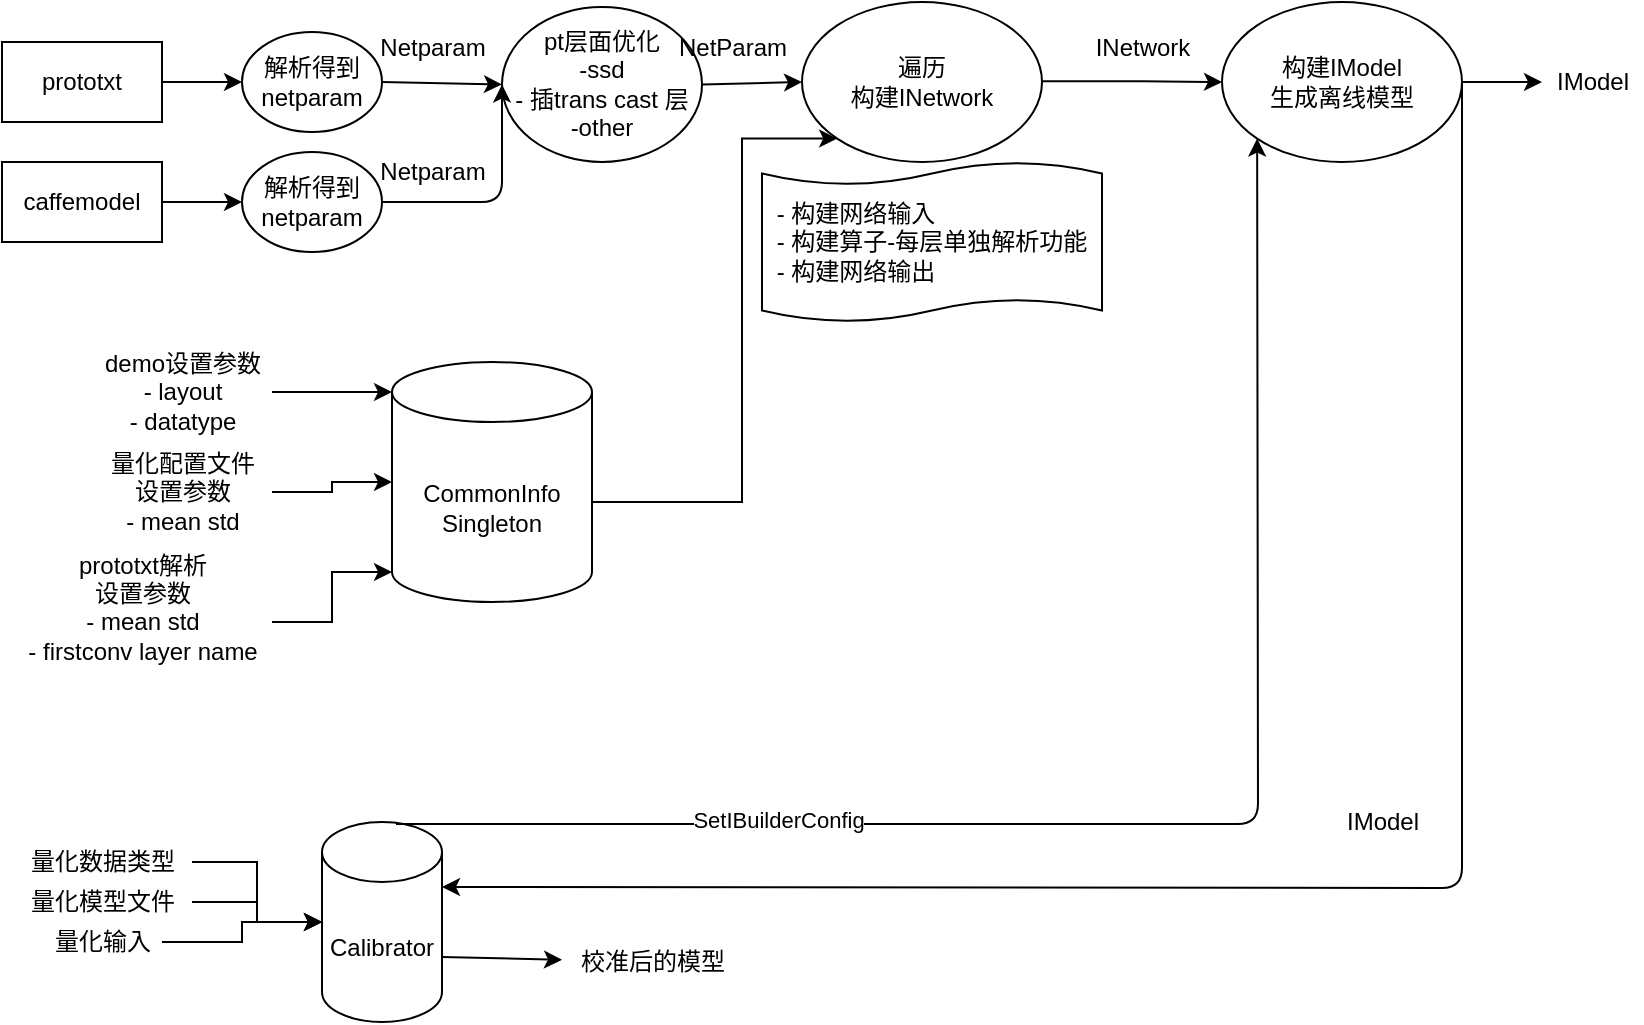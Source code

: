 <mxfile version="13.8.1" type="github">
  <diagram id="v_nvT8ZMRaaNZ1D_ayb4" name="Page-1">
    <mxGraphModel dx="1366" dy="738" grid="1" gridSize="10" guides="1" tooltips="1" connect="1" arrows="1" fold="1" page="1" pageScale="1" pageWidth="827" pageHeight="1169" math="0" shadow="0">
      <root>
        <mxCell id="0" />
        <mxCell id="1" parent="0" />
        <mxCell id="O-ZwVIryo0NKM8jk4yb6-1" value="prototxt" style="rounded=0;whiteSpace=wrap;html=1;" parent="1" vertex="1">
          <mxGeometry y="240" width="80" height="40" as="geometry" />
        </mxCell>
        <mxCell id="O-ZwVIryo0NKM8jk4yb6-2" value="caffemodel" style="rounded=0;whiteSpace=wrap;html=1;" parent="1" vertex="1">
          <mxGeometry y="300" width="80" height="40" as="geometry" />
        </mxCell>
        <mxCell id="O-ZwVIryo0NKM8jk4yb6-3" value="" style="endArrow=classic;html=1;exitX=1;exitY=0.5;exitDx=0;exitDy=0;" parent="1" source="O-ZwVIryo0NKM8jk4yb6-2" edge="1">
          <mxGeometry width="50" height="50" relative="1" as="geometry">
            <mxPoint x="120" y="360" as="sourcePoint" />
            <mxPoint x="120" y="320" as="targetPoint" />
          </mxGeometry>
        </mxCell>
        <mxCell id="O-ZwVIryo0NKM8jk4yb6-4" value="pt层面优化&lt;br&gt;&lt;div&gt;-ssd&lt;/div&gt;&lt;div&gt;- 插trans cast 层&lt;br&gt;&lt;/div&gt;-other" style="ellipse;whiteSpace=wrap;html=1;" parent="1" vertex="1">
          <mxGeometry x="250" y="222.5" width="100" height="77.5" as="geometry" />
        </mxCell>
        <mxCell id="O-ZwVIryo0NKM8jk4yb6-5" value="" style="endArrow=classic;html=1;exitX=1;exitY=0.5;exitDx=0;exitDy=0;" parent="1" source="O-ZwVIryo0NKM8jk4yb6-1" edge="1">
          <mxGeometry width="50" height="50" relative="1" as="geometry">
            <mxPoint x="30" y="420" as="sourcePoint" />
            <mxPoint x="120" y="260" as="targetPoint" />
            <Array as="points" />
          </mxGeometry>
        </mxCell>
        <mxCell id="O-ZwVIryo0NKM8jk4yb6-6" value="" style="endArrow=classic;html=1;exitX=1;exitY=0.5;exitDx=0;exitDy=0;entryX=0;entryY=0.5;entryDx=0;entryDy=0;" parent="1" target="O-ZwVIryo0NKM8jk4yb6-4" edge="1">
          <mxGeometry width="50" height="50" relative="1" as="geometry">
            <mxPoint x="190" y="260" as="sourcePoint" />
            <mxPoint x="230" y="260" as="targetPoint" />
            <Array as="points" />
          </mxGeometry>
        </mxCell>
        <mxCell id="O-ZwVIryo0NKM8jk4yb6-7" value="解析得到netparam" style="ellipse;whiteSpace=wrap;html=1;" parent="1" vertex="1">
          <mxGeometry x="120" y="235" width="70" height="50" as="geometry" />
        </mxCell>
        <mxCell id="O-ZwVIryo0NKM8jk4yb6-8" value="解析得到netparam" style="ellipse;whiteSpace=wrap;html=1;" parent="1" vertex="1">
          <mxGeometry x="120" y="295" width="70" height="50" as="geometry" />
        </mxCell>
        <mxCell id="O-ZwVIryo0NKM8jk4yb6-9" value="" style="endArrow=classic;html=1;exitX=1;exitY=0.5;exitDx=0;exitDy=0;entryX=0;entryY=0.5;entryDx=0;entryDy=0;" parent="1" source="O-ZwVIryo0NKM8jk4yb6-8" target="O-ZwVIryo0NKM8jk4yb6-4" edge="1">
          <mxGeometry width="50" height="50" relative="1" as="geometry">
            <mxPoint x="210" y="400" as="sourcePoint" />
            <mxPoint x="260" y="350" as="targetPoint" />
            <Array as="points">
              <mxPoint x="250" y="320" />
            </Array>
          </mxGeometry>
        </mxCell>
        <mxCell id="O-ZwVIryo0NKM8jk4yb6-10" value="" style="endArrow=classic;html=1;exitX=1;exitY=0.5;exitDx=0;exitDy=0;entryX=0;entryY=0.5;entryDx=0;entryDy=0;" parent="1" source="O-ZwVIryo0NKM8jk4yb6-4" target="O-ZwVIryo0NKM8jk4yb6-11" edge="1">
          <mxGeometry width="50" height="50" relative="1" as="geometry">
            <mxPoint x="330" y="380" as="sourcePoint" />
            <mxPoint x="380" y="260" as="targetPoint" />
          </mxGeometry>
        </mxCell>
        <mxCell id="O-ZwVIryo0NKM8jk4yb6-11" value="遍历&lt;br&gt;构建INetwork" style="ellipse;whiteSpace=wrap;html=1;" parent="1" vertex="1">
          <mxGeometry x="400" y="220" width="120" height="80" as="geometry" />
        </mxCell>
        <mxCell id="Stex0h5j8dVFl6hF4uOk-2" value="&lt;div align=&quot;left&quot;&gt;&lt;span&gt;- 构建网络输入&lt;/span&gt;&lt;br&gt;&lt;span&gt;- 构建算子-每层单独解析功能&lt;/span&gt;&lt;br&gt;&lt;span&gt;- 构建网络输出&lt;/span&gt;&lt;/div&gt;" style="shape=tape;whiteSpace=wrap;html=1;size=0.143;" parent="1" vertex="1">
          <mxGeometry x="380" y="300" width="170" height="80" as="geometry" />
        </mxCell>
        <mxCell id="Stex0h5j8dVFl6hF4uOk-3" value="" style="endArrow=classic;html=1;exitX=1;exitY=0.5;exitDx=0;exitDy=0;entryX=0;entryY=0.5;entryDx=0;entryDy=0;" parent="1" target="Stex0h5j8dVFl6hF4uOk-10" edge="1">
          <mxGeometry width="50" height="50" relative="1" as="geometry">
            <mxPoint x="520" y="259.58" as="sourcePoint" />
            <mxPoint x="610" y="260" as="targetPoint" />
            <Array as="points">
              <mxPoint x="560" y="259.58" />
            </Array>
          </mxGeometry>
        </mxCell>
        <mxCell id="Stex0h5j8dVFl6hF4uOk-4" value="NetParam" style="text;html=1;align=center;verticalAlign=middle;resizable=0;points=[];autosize=1;" parent="1" vertex="1">
          <mxGeometry x="330" y="232.5" width="70" height="20" as="geometry" />
        </mxCell>
        <mxCell id="Stex0h5j8dVFl6hF4uOk-6" value="&lt;div&gt;INetwork&lt;/div&gt;" style="text;html=1;align=center;verticalAlign=middle;resizable=0;points=[];autosize=1;" parent="1" vertex="1">
          <mxGeometry x="540" y="232.5" width="60" height="20" as="geometry" />
        </mxCell>
        <mxCell id="Stex0h5j8dVFl6hF4uOk-7" value="Netparam" style="text;html=1;align=center;verticalAlign=middle;resizable=0;points=[];autosize=1;" parent="1" vertex="1">
          <mxGeometry x="180" y="232.5" width="70" height="20" as="geometry" />
        </mxCell>
        <mxCell id="Stex0h5j8dVFl6hF4uOk-8" value="Netparam" style="text;html=1;align=center;verticalAlign=middle;resizable=0;points=[];autosize=1;" parent="1" vertex="1">
          <mxGeometry x="180" y="295" width="70" height="20" as="geometry" />
        </mxCell>
        <mxCell id="Stex0h5j8dVFl6hF4uOk-14" value="" style="edgeStyle=orthogonalEdgeStyle;rounded=0;orthogonalLoop=1;jettySize=auto;html=1;" parent="1" source="Stex0h5j8dVFl6hF4uOk-10" target="Stex0h5j8dVFl6hF4uOk-15" edge="1">
          <mxGeometry relative="1" as="geometry">
            <mxPoint x="760" y="250" as="targetPoint" />
          </mxGeometry>
        </mxCell>
        <mxCell id="Stex0h5j8dVFl6hF4uOk-10" value="&lt;div&gt;构建IModel&lt;/div&gt;&lt;div&gt;生成离线模型&lt;br&gt;&lt;/div&gt;" style="ellipse;whiteSpace=wrap;html=1;" parent="1" vertex="1">
          <mxGeometry x="610" y="220" width="120" height="80" as="geometry" />
        </mxCell>
        <mxCell id="Stex0h5j8dVFl6hF4uOk-15" value="&lt;div&gt;IModel&lt;/div&gt;" style="text;html=1;align=center;verticalAlign=middle;resizable=0;points=[];autosize=1;" parent="1" vertex="1">
          <mxGeometry x="770" y="250" width="50" height="20" as="geometry" />
        </mxCell>
        <mxCell id="-lGLg09nR0o12xWgkY-3-10" style="edgeStyle=orthogonalEdgeStyle;rounded=0;orthogonalLoop=1;jettySize=auto;html=1;entryX=0;entryY=1;entryDx=0;entryDy=0;exitX=1;exitY=0.583;exitDx=0;exitDy=0;exitPerimeter=0;" edge="1" parent="1" source="-lGLg09nR0o12xWgkY-3-1" target="O-ZwVIryo0NKM8jk4yb6-11">
          <mxGeometry relative="1" as="geometry">
            <Array as="points">
              <mxPoint x="370" y="470" />
              <mxPoint x="370" y="288" />
            </Array>
          </mxGeometry>
        </mxCell>
        <mxCell id="-lGLg09nR0o12xWgkY-3-1" value="&lt;div&gt;CommonInfo&lt;/div&gt;&lt;div&gt;Singleton&lt;br&gt;&lt;/div&gt;" style="shape=cylinder3;whiteSpace=wrap;html=1;boundedLbl=1;backgroundOutline=1;size=15;" vertex="1" parent="1">
          <mxGeometry x="195" y="400" width="100" height="120" as="geometry" />
        </mxCell>
        <mxCell id="-lGLg09nR0o12xWgkY-3-3" value="" style="endArrow=classic;html=1;entryX=0;entryY=0;entryDx=0;entryDy=15;entryPerimeter=0;" edge="1" parent="1" source="-lGLg09nR0o12xWgkY-3-4" target="-lGLg09nR0o12xWgkY-3-1">
          <mxGeometry width="50" height="50" relative="1" as="geometry">
            <mxPoint x="145" y="415" as="sourcePoint" />
            <mxPoint x="185" y="420" as="targetPoint" />
          </mxGeometry>
        </mxCell>
        <mxCell id="-lGLg09nR0o12xWgkY-3-4" value="&lt;div&gt;demo设置参数&lt;/div&gt;&lt;div&gt;- layout&lt;/div&gt;&lt;div&gt;- datatype&lt;br&gt;&lt;/div&gt;" style="text;html=1;align=center;verticalAlign=middle;resizable=0;points=[];autosize=1;" vertex="1" parent="1">
          <mxGeometry x="45" y="390" width="90" height="50" as="geometry" />
        </mxCell>
        <mxCell id="-lGLg09nR0o12xWgkY-3-7" value="" style="edgeStyle=orthogonalEdgeStyle;rounded=0;orthogonalLoop=1;jettySize=auto;html=1;" edge="1" parent="1" source="-lGLg09nR0o12xWgkY-3-6" target="-lGLg09nR0o12xWgkY-3-1">
          <mxGeometry relative="1" as="geometry" />
        </mxCell>
        <mxCell id="-lGLg09nR0o12xWgkY-3-6" value="&lt;div&gt;量化配置文件&lt;/div&gt;&lt;div&gt;设置参数&lt;/div&gt;&lt;div&gt;- mean std&lt;br&gt;&lt;/div&gt;" style="text;html=1;align=center;verticalAlign=middle;resizable=0;points=[];autosize=1;" vertex="1" parent="1">
          <mxGeometry x="45" y="440" width="90" height="50" as="geometry" />
        </mxCell>
        <mxCell id="-lGLg09nR0o12xWgkY-3-9" value="" style="edgeStyle=orthogonalEdgeStyle;rounded=0;orthogonalLoop=1;jettySize=auto;html=1;entryX=0;entryY=1;entryDx=0;entryDy=-15;entryPerimeter=0;" edge="1" parent="1" source="-lGLg09nR0o12xWgkY-3-8" target="-lGLg09nR0o12xWgkY-3-1">
          <mxGeometry relative="1" as="geometry" />
        </mxCell>
        <mxCell id="-lGLg09nR0o12xWgkY-3-8" value="&lt;div&gt;prototxt解析&lt;/div&gt;&lt;div&gt;设置参数&lt;/div&gt;&lt;div&gt;- mean std&lt;/div&gt;&lt;div&gt;- firstconv layer name&lt;/div&gt;&lt;div&gt;&lt;br&gt;&lt;/div&gt;" style="text;html=1;align=center;verticalAlign=middle;resizable=0;points=[];autosize=1;" vertex="1" parent="1">
          <mxGeometry x="5" y="490" width="130" height="80" as="geometry" />
        </mxCell>
        <mxCell id="-lGLg09nR0o12xWgkY-3-16" value="" style="edgeStyle=orthogonalEdgeStyle;rounded=0;orthogonalLoop=1;jettySize=auto;html=1;" edge="1" parent="1" source="-lGLg09nR0o12xWgkY-3-12" target="-lGLg09nR0o12xWgkY-3-15">
          <mxGeometry relative="1" as="geometry" />
        </mxCell>
        <mxCell id="-lGLg09nR0o12xWgkY-3-12" value="量化数据类型" style="text;html=1;align=center;verticalAlign=middle;resizable=0;points=[];autosize=1;" vertex="1" parent="1">
          <mxGeometry x="5" y="640" width="90" height="20" as="geometry" />
        </mxCell>
        <mxCell id="-lGLg09nR0o12xWgkY-3-17" value="" style="edgeStyle=orthogonalEdgeStyle;rounded=0;orthogonalLoop=1;jettySize=auto;html=1;" edge="1" parent="1" source="-lGLg09nR0o12xWgkY-3-13" target="-lGLg09nR0o12xWgkY-3-15">
          <mxGeometry relative="1" as="geometry" />
        </mxCell>
        <mxCell id="-lGLg09nR0o12xWgkY-3-13" value="量化模型文件" style="text;html=1;align=center;verticalAlign=middle;resizable=0;points=[];autosize=1;" vertex="1" parent="1">
          <mxGeometry x="5" y="660" width="90" height="20" as="geometry" />
        </mxCell>
        <mxCell id="-lGLg09nR0o12xWgkY-3-18" value="" style="edgeStyle=orthogonalEdgeStyle;rounded=0;orthogonalLoop=1;jettySize=auto;html=1;" edge="1" parent="1" source="-lGLg09nR0o12xWgkY-3-14" target="-lGLg09nR0o12xWgkY-3-15">
          <mxGeometry relative="1" as="geometry" />
        </mxCell>
        <mxCell id="-lGLg09nR0o12xWgkY-3-14" value="量化输入" style="text;html=1;align=center;verticalAlign=middle;resizable=0;points=[];autosize=1;" vertex="1" parent="1">
          <mxGeometry x="20" y="680" width="60" height="20" as="geometry" />
        </mxCell>
        <mxCell id="-lGLg09nR0o12xWgkY-3-15" value="&lt;div&gt;Calibrator&lt;/div&gt;" style="shape=cylinder3;whiteSpace=wrap;html=1;boundedLbl=1;backgroundOutline=1;size=15;" vertex="1" parent="1">
          <mxGeometry x="160" y="630" width="60" height="100" as="geometry" />
        </mxCell>
        <mxCell id="-lGLg09nR0o12xWgkY-3-20" value="" style="endArrow=classic;html=1;entryX=0;entryY=1;entryDx=0;entryDy=0;exitX=0.617;exitY=0.01;exitDx=0;exitDy=0;exitPerimeter=0;" edge="1" parent="1" source="-lGLg09nR0o12xWgkY-3-15" target="Stex0h5j8dVFl6hF4uOk-10">
          <mxGeometry width="50" height="50" relative="1" as="geometry">
            <mxPoint x="240" y="640" as="sourcePoint" />
            <mxPoint x="440" y="460" as="targetPoint" />
            <Array as="points">
              <mxPoint x="628" y="631" />
            </Array>
          </mxGeometry>
        </mxCell>
        <mxCell id="-lGLg09nR0o12xWgkY-3-21" value="SetIBuilderConfig" style="edgeLabel;html=1;align=center;verticalAlign=middle;resizable=0;points=[];" vertex="1" connectable="0" parent="-lGLg09nR0o12xWgkY-3-20">
          <mxGeometry x="-0.506" y="2" relative="1" as="geometry">
            <mxPoint as="offset" />
          </mxGeometry>
        </mxCell>
        <mxCell id="-lGLg09nR0o12xWgkY-3-22" value="" style="endArrow=classic;html=1;exitX=1;exitY=0.5;exitDx=0;exitDy=0;entryX=1;entryY=0;entryDx=0;entryDy=32.5;entryPerimeter=0;" edge="1" parent="1" source="Stex0h5j8dVFl6hF4uOk-10" target="-lGLg09nR0o12xWgkY-3-15">
          <mxGeometry width="50" height="50" relative="1" as="geometry">
            <mxPoint x="690" y="500" as="sourcePoint" />
            <mxPoint x="190" y="630" as="targetPoint" />
            <Array as="points">
              <mxPoint x="730" y="663" />
            </Array>
          </mxGeometry>
        </mxCell>
        <mxCell id="-lGLg09nR0o12xWgkY-3-23" value="&lt;div&gt;IModel&lt;/div&gt;" style="text;html=1;align=center;verticalAlign=middle;resizable=0;points=[];autosize=1;" vertex="1" parent="1">
          <mxGeometry x="665" y="620" width="50" height="20" as="geometry" />
        </mxCell>
        <mxCell id="-lGLg09nR0o12xWgkY-3-24" value="" style="endArrow=classic;html=1;exitX=1;exitY=0;exitDx=0;exitDy=67.5;exitPerimeter=0;" edge="1" parent="1" source="-lGLg09nR0o12xWgkY-3-15" target="-lGLg09nR0o12xWgkY-3-25">
          <mxGeometry width="50" height="50" relative="1" as="geometry">
            <mxPoint x="250" y="690" as="sourcePoint" />
            <mxPoint x="280" y="698" as="targetPoint" />
          </mxGeometry>
        </mxCell>
        <mxCell id="-lGLg09nR0o12xWgkY-3-25" value="校准后的模型" style="text;html=1;align=center;verticalAlign=middle;resizable=0;points=[];autosize=1;" vertex="1" parent="1">
          <mxGeometry x="280" y="690" width="90" height="20" as="geometry" />
        </mxCell>
      </root>
    </mxGraphModel>
  </diagram>
</mxfile>

